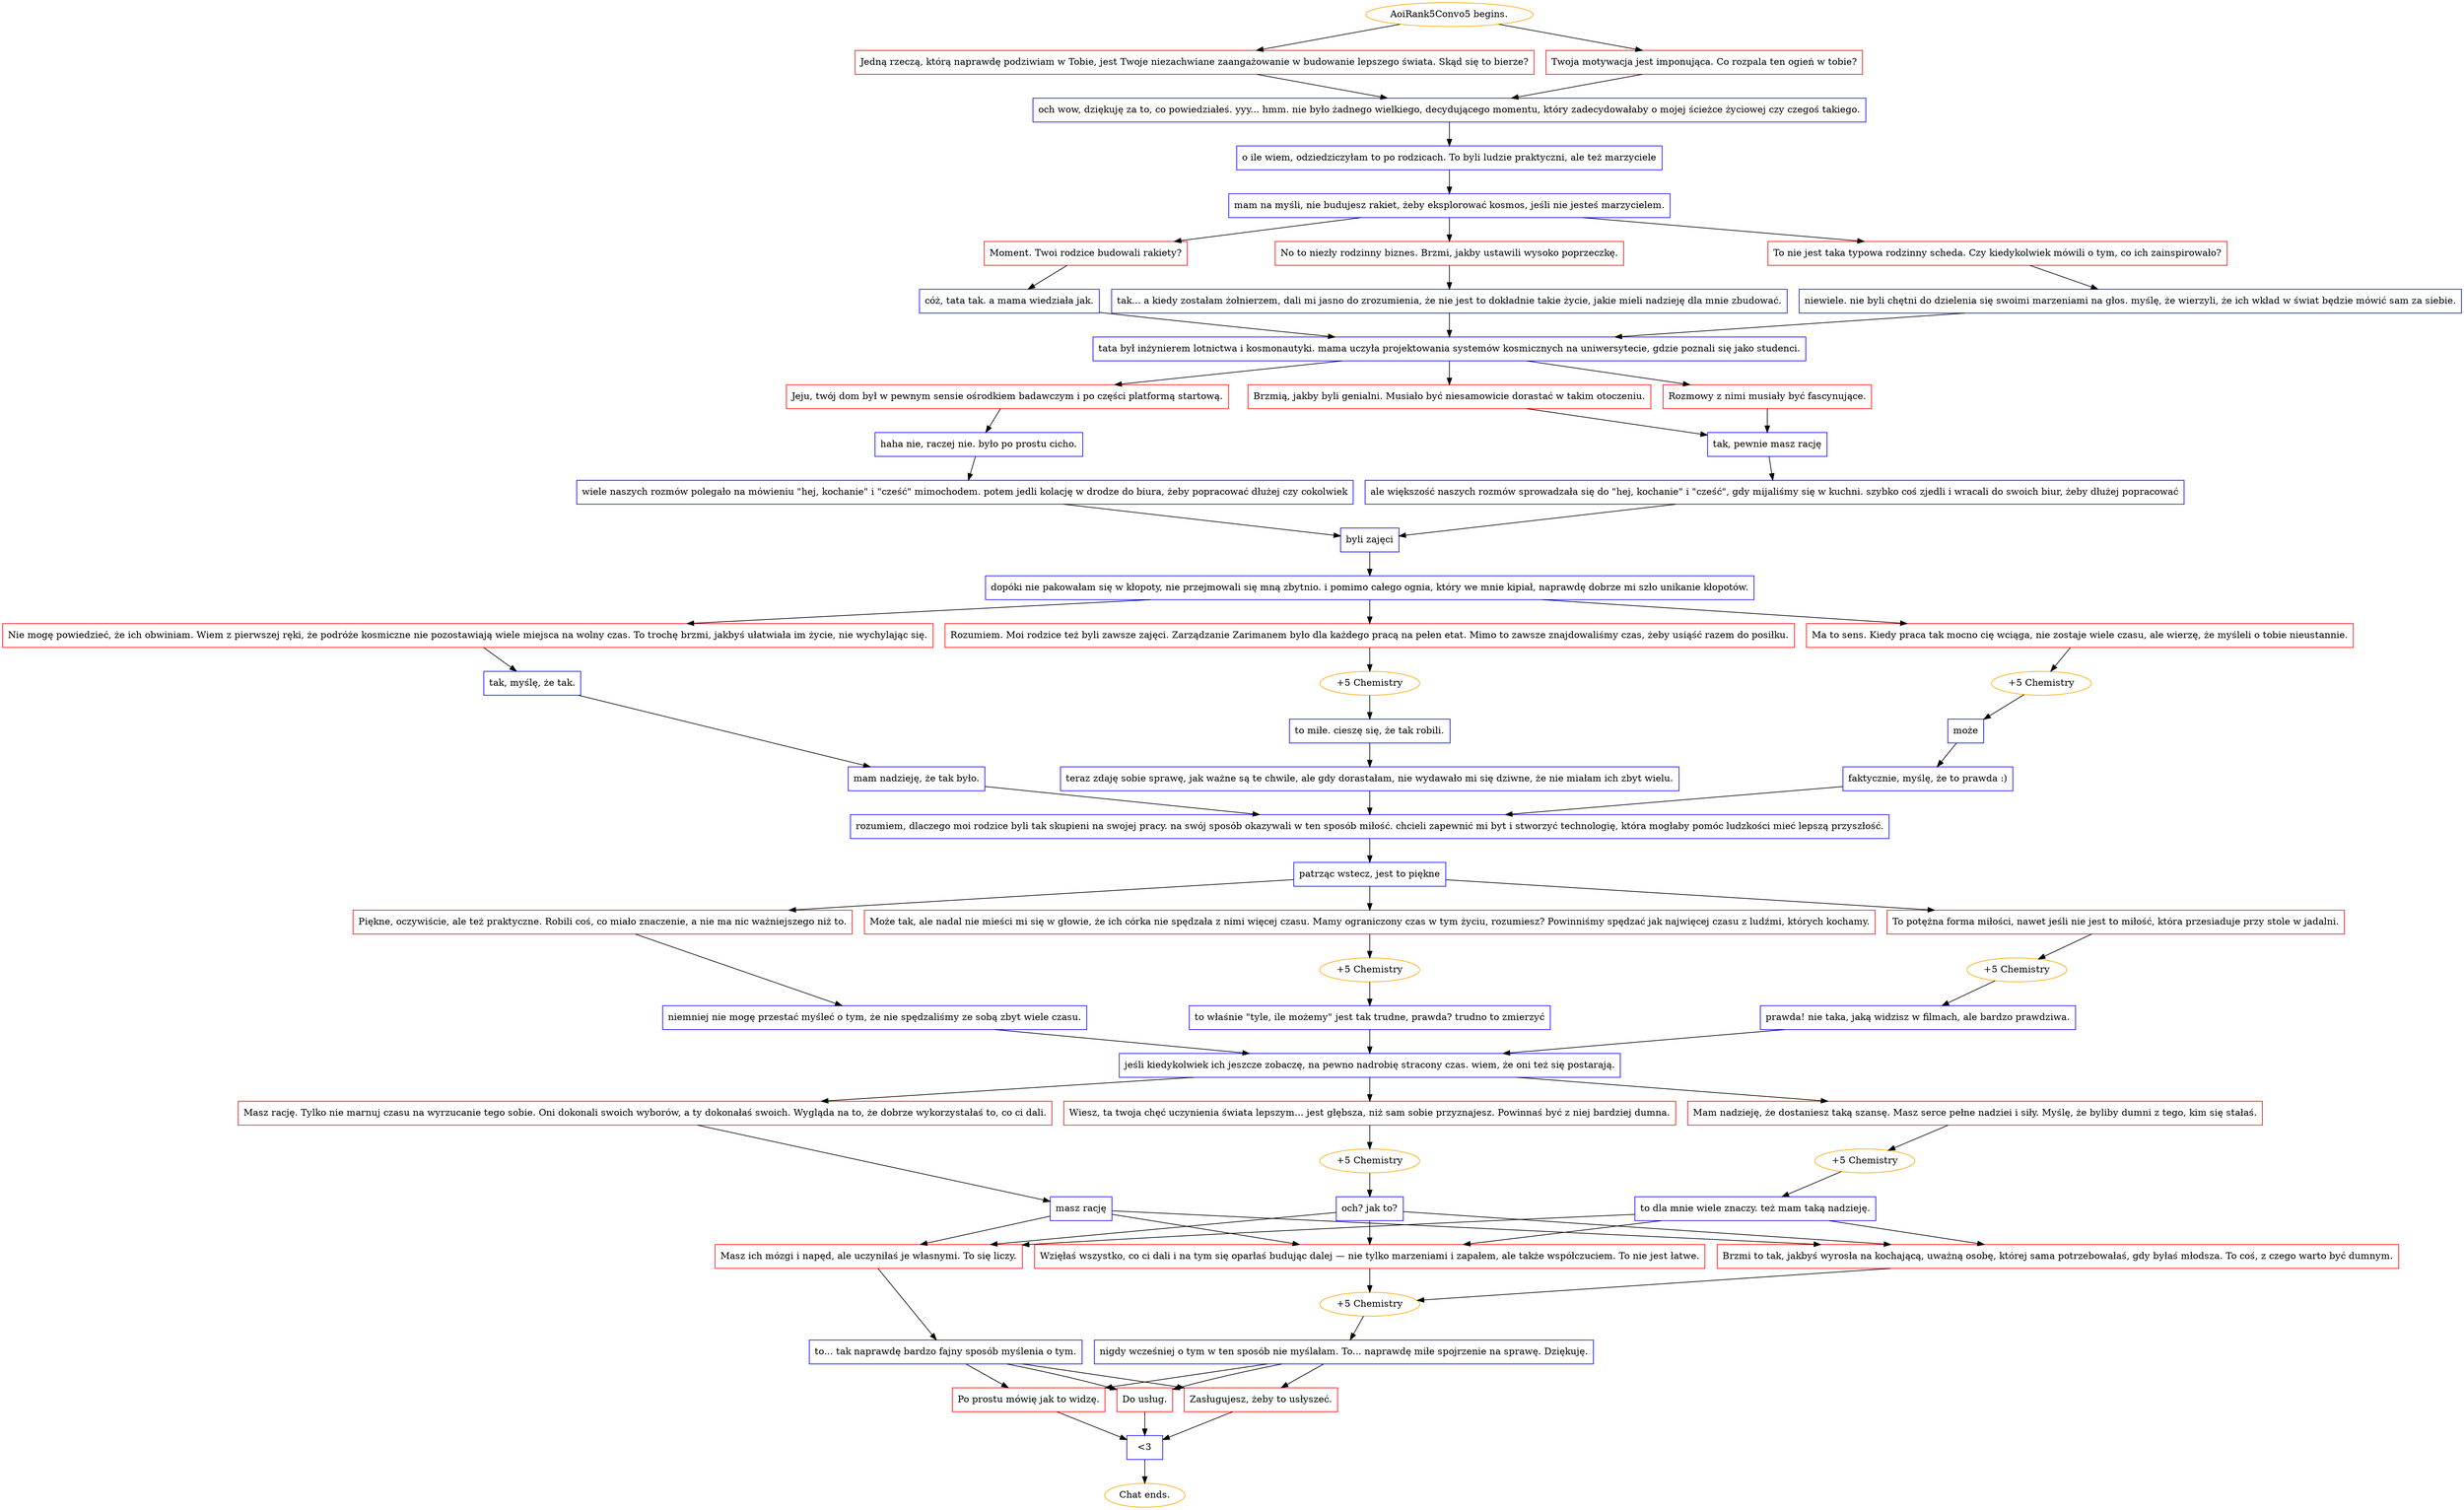 digraph {
	"AoiRank5Convo5 begins." [color=orange];
		"AoiRank5Convo5 begins." -> j759301721;
		"AoiRank5Convo5 begins." -> j1364327874;
	j759301721 [label="Jedną rzeczą, którą naprawdę podziwiam w Tobie, jest Twoje niezachwiane zaangażowanie w budowanie lepszego świata. Skąd się to bierze?",shape=box,color=red];
		j759301721 -> j836656388;
	j1364327874 [label="Twoja motywacja jest imponująca. Co rozpala ten ogień w tobie?",shape=box,color=red];
		j1364327874 -> j836656388;
	j836656388 [label="och wow, dziękuję za to, co powiedziałeś. yyy... hmm. nie było żadnego wielkiego, decydującego momentu, który zadecydowałaby o mojej ścieżce życiowej czy czegoś takiego.",shape=box,color=blue];
		j836656388 -> j3164035467;
	j3164035467 [label="o ile wiem, odziedziczyłam to po rodzicach. To byli ludzie praktyczni, ale też marzyciele",shape=box,color=blue];
		j3164035467 -> j2631108954;
	j2631108954 [label="mam na myśli, nie budujesz rakiet, żeby eksplorować kosmos, jeśli nie jesteś marzycielem.",shape=box,color=blue];
		j2631108954 -> j675367473;
		j2631108954 -> j3947493464;
		j2631108954 -> j1457720668;
	j675367473 [label="Moment. Twoi rodzice budowali rakiety?",shape=box,color=red];
		j675367473 -> j4262146985;
	j3947493464 [label="No to niezły rodzinny biznes. Brzmi, jakby ustawili wysoko poprzeczkę.",shape=box,color=red];
		j3947493464 -> j829522928;
	j1457720668 [label="To nie jest taka typowa rodzinny scheda. Czy kiedykolwiek mówili o tym, co ich zainspirowało?",shape=box,color=red];
		j1457720668 -> j2417103057;
	j4262146985 [label="cóż, tata tak. a mama wiedziała jak.",shape=box,color=blue];
		j4262146985 -> j2731924050;
	j829522928 [label="tak... a kiedy zostałam żołnierzem, dali mi jasno do zrozumienia, że nie jest to dokładnie takie życie, jakie mieli nadzieję dla mnie zbudować.",shape=box,color=blue];
		j829522928 -> j2731924050;
	j2417103057 [label="niewiele. nie byli chętni do dzielenia się swoimi marzeniami na głos. myślę, że wierzyli, że ich wkład w świat będzie mówić sam za siebie.",shape=box,color=blue];
		j2417103057 -> j2731924050;
	j2731924050 [label="tata był inżynierem lotnictwa i kosmonautyki. mama uczyła projektowania systemów kosmicznych na uniwersytecie, gdzie poznali się jako studenci.",shape=box,color=blue];
		j2731924050 -> j1937346926;
		j2731924050 -> j1426613782;
		j2731924050 -> j906414235;
	j1937346926 [label="Jeju, twój dom był w pewnym sensie ośrodkiem badawczym i po części platformą startową.",shape=box,color=red];
		j1937346926 -> j658743130;
	j1426613782 [label="Rozmowy z nimi musiały być fascynujące.",shape=box,color=red];
		j1426613782 -> j2189596304;
	j906414235 [label="Brzmią, jakby byli genialni. Musiało być niesamowicie dorastać w takim otoczeniu.",shape=box,color=red];
		j906414235 -> j2189596304;
	j658743130 [label="haha nie, raczej nie. było po prostu cicho.",shape=box,color=blue];
		j658743130 -> j3721305462;
	j2189596304 [label="tak, pewnie masz rację",shape=box,color=blue];
		j2189596304 -> j3589797413;
	j3721305462 [label="wiele naszych rozmów polegało na mówieniu \"hej, kochanie\" i \"cześć\" mimochodem. potem jedli kolację w drodze do biura, żeby popracować dłużej czy cokolwiek",shape=box,color=blue];
		j3721305462 -> j914881737;
	j3589797413 [label="ale większość naszych rozmów sprowadzała się do \"hej, kochanie\" i \"cześć\", gdy mijaliśmy się w kuchni. szybko coś zjedli i wracali do swoich biur, żeby dłużej popracować",shape=box,color=blue];
		j3589797413 -> j914881737;
	j914881737 [label="byli zajęci",shape=box,color=blue];
		j914881737 -> j3345617568;
	j3345617568 [label="dopóki nie pakowałam się w kłopoty, nie przejmowali się mną zbytnio. i pomimo całego ognia, który we mnie kipiał, naprawdę dobrze mi szło unikanie kłopotów.",shape=box,color=blue];
		j3345617568 -> j1821654120;
		j3345617568 -> j860918283;
		j3345617568 -> j1472954100;
	j1821654120 [label="Rozumiem. Moi rodzice też byli zawsze zajęci. Zarządzanie Zarimanem było dla każdego pracą na pełen etat. Mimo to zawsze znajdowaliśmy czas, żeby usiąść razem do posiłku.",shape=box,color=red];
		j1821654120 -> j3121418488;
	j860918283 [label="Ma to sens. Kiedy praca tak mocno cię wciąga, nie zostaje wiele czasu, ale wierzę, że myśleli o tobie nieustannie.",shape=box,color=red];
		j860918283 -> j1705217668;
	j1472954100 [label="Nie mogę powiedzieć, że ich obwiniam. Wiem z pierwszej ręki, że podróże kosmiczne nie pozostawiają wiele miejsca na wolny czas. To trochę brzmi, jakbyś ułatwiała im życie, nie wychylając się.",shape=box,color=red];
		j1472954100 -> j1873762624;
	j3121418488 [label="+5 Chemistry",color=orange];
		j3121418488 -> j1631940647;
	j1705217668 [label="+5 Chemistry",color=orange];
		j1705217668 -> j54078922;
	j1873762624 [label="tak, myślę, że tak.",shape=box,color=blue];
		j1873762624 -> j2326573098;
	j1631940647 [label="to miłe. cieszę się, że tak robili.",shape=box,color=blue];
		j1631940647 -> j1447616873;
	j54078922 [label="może",shape=box,color=blue];
		j54078922 -> j3166646186;
	j2326573098 [label="mam nadzieję, że tak było.",shape=box,color=blue];
		j2326573098 -> j1582151310;
	j1447616873 [label="teraz zdaję sobie sprawę, jak ważne są te chwile, ale gdy dorastałam, nie wydawało mi się dziwne, że nie miałam ich zbyt wielu.",shape=box,color=blue];
		j1447616873 -> j1582151310;
	j3166646186 [label="faktycznie, myślę, że to prawda :)",shape=box,color=blue];
		j3166646186 -> j1582151310;
	j1582151310 [label="rozumiem, dlaczego moi rodzice byli tak skupieni na swojej pracy. na swój sposób okazywali w ten sposób miłość. chcieli zapewnić mi byt i stworzyć technologię, która mogłaby pomóc ludzkości mieć lepszą przyszłość.",shape=box,color=blue];
		j1582151310 -> j1296777610;
	j1296777610 [label="patrząc wstecz, jest to piękne",shape=box,color=blue];
		j1296777610 -> j3406881739;
		j1296777610 -> j1577796879;
		j1296777610 -> j3505230824;
	j3406881739 [label="Może tak, ale nadal nie mieści mi się w głowie, że ich córka nie spędzała z nimi więcej czasu. Mamy ograniczony czas w tym życiu, rozumiesz? Powinniśmy spędzać jak najwięcej czasu z ludźmi, których kochamy.",shape=box,color=red];
		j3406881739 -> j864207920;
	j1577796879 [label="Piękne, oczywiście, ale też praktyczne. Robili coś, co miało znaczenie, a nie ma nic ważniejszego niż to.",shape=box,color=red];
		j1577796879 -> j1688882273;
	j3505230824 [label="To potężna forma miłości, nawet jeśli nie jest to miłość, która przesiaduje przy stole w jadalni.",shape=box,color=red];
		j3505230824 -> j1236849346;
	j864207920 [label="+5 Chemistry",color=orange];
		j864207920 -> j457306595;
	j1688882273 [label="niemniej nie mogę przestać myśleć o tym, że nie spędzaliśmy ze sobą zbyt wiele czasu.",shape=box,color=blue];
		j1688882273 -> j16942179;
	j1236849346 [label="+5 Chemistry",color=orange];
		j1236849346 -> j222409001;
	j457306595 [label="to właśnie \"tyle, ile możemy\" jest tak trudne, prawda? trudno to zmierzyć",shape=box,color=blue];
		j457306595 -> j16942179;
	j16942179 [label="jeśli kiedykolwiek ich jeszcze zobaczę, na pewno nadrobię stracony czas. wiem, że oni też się postarają.",shape=box,color=blue];
		j16942179 -> j1424345531;
		j16942179 -> j706123779;
		j16942179 -> j2531452123;
	j222409001 [label="prawda! nie taka, jaką widzisz w filmach, ale bardzo prawdziwa.",shape=box,color=blue];
		j222409001 -> j16942179;
	j1424345531 [label="Masz rację. Tylko nie marnuj czasu na wyrzucanie tego sobie. Oni dokonali swoich wyborów, a ty dokonałaś swoich. Wygląda na to, że dobrze wykorzystałaś to, co ci dali.",shape=box,color=red];
		j1424345531 -> j3865604888;
	j706123779 [label="Wiesz, ta twoja chęć uczynienia świata lepszym... jest głębsza, niż sam sobie przyznajesz. Powinnaś być z niej bardziej dumna.",shape=box,color=red];
		j706123779 -> j1380893960;
	j2531452123 [label="Mam nadzieję, że dostaniesz taką szansę. Masz serce pełne nadziei i siły. Myślę, że byliby dumni z tego, kim się stałaś.",shape=box,color=red];
		j2531452123 -> j535542861;
	j3865604888 [label="masz rację",shape=box,color=blue];
		j3865604888 -> j911966855;
		j3865604888 -> j1303084213;
		j3865604888 -> j3617771092;
	j1380893960 [label="+5 Chemistry",color=orange];
		j1380893960 -> j392496154;
	j535542861 [label="+5 Chemistry",color=orange];
		j535542861 -> j2682905328;
	j911966855 [label="Masz ich mózgi i napęd, ale uczyniłaś je własnymi. To się liczy.",shape=box,color=red];
		j911966855 -> j3335445539;
	j1303084213 [label="Brzmi to tak, jakbyś wyrosła na kochającą, uważną osobę, której sama potrzebowałaś, gdy byłaś młodsza. To coś, z czego warto być dumnym.",shape=box,color=red];
		j1303084213 -> j2395814290;
	j3617771092 [label="Wzięłaś wszystko, co ci dali i na tym się oparłaś budując dalej — nie tylko marzeniami i zapałem, ale także współczuciem. To nie jest łatwe.",shape=box,color=red];
		j3617771092 -> j2395814290;
	j392496154 [label="och? jak to?",shape=box,color=blue];
		j392496154 -> j911966855;
		j392496154 -> j1303084213;
		j392496154 -> j3617771092;
	j2682905328 [label="to dla mnie wiele znaczy. też mam taką nadzieję.",shape=box,color=blue];
		j2682905328 -> j911966855;
		j2682905328 -> j1303084213;
		j2682905328 -> j3617771092;
	j3335445539 [label="to... tak naprawdę bardzo fajny sposób myślenia o tym.",shape=box,color=blue];
		j3335445539 -> j983587532;
		j3335445539 -> j2302281953;
		j3335445539 -> j3500605235;
	j2395814290 [label="+5 Chemistry",color=orange];
		j2395814290 -> j1747868697;
	j983587532 [label="Po prostu mówię jak to widzę.",shape=box,color=red];
		j983587532 -> j1841680728;
	j2302281953 [label="Do usług.",shape=box,color=red];
		j2302281953 -> j1841680728;
	j3500605235 [label="Zasługujesz, żeby to usłyszeć.",shape=box,color=red];
		j3500605235 -> j1841680728;
	j1747868697 [label="nigdy wcześniej o tym w ten sposób nie myślałam. To... naprawdę miłe spojrzenie na sprawę. Dziękuję.",shape=box,color=blue];
		j1747868697 -> j983587532;
		j1747868697 -> j2302281953;
		j1747868697 -> j3500605235;
	j1841680728 [label="<3",shape=box,color=blue];
		j1841680728 -> "Chat ends.";
	"Chat ends." [color=orange];
}
